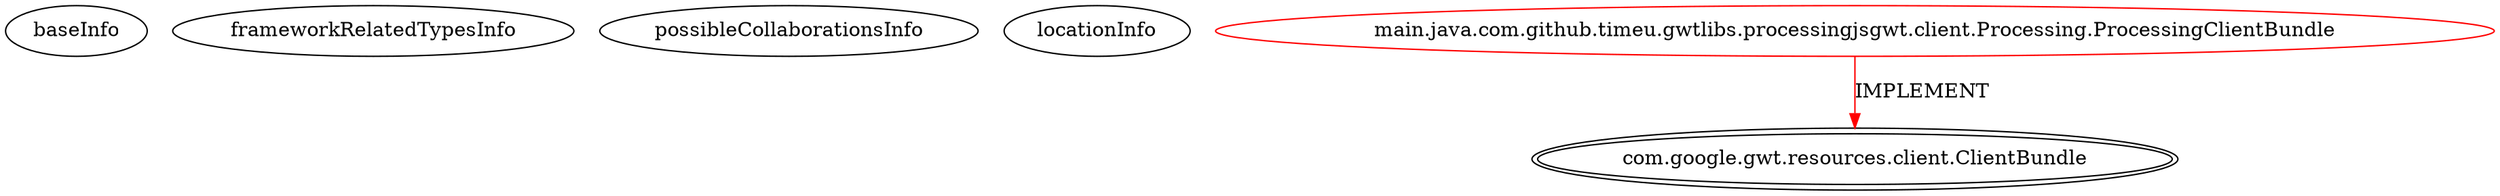 digraph {
baseInfo[graphId=4543,category="extension_graph",isAnonymous=false,possibleRelation=false]
frameworkRelatedTypesInfo[0="com.google.gwt.resources.client.ClientBundle"]
possibleCollaborationsInfo[]
locationInfo[projectName="timeu-processing-js-gwt",filePath="/timeu-processing-js-gwt/processing-js-gwt-master/processingjs-gwt/src/main/java/com/github/timeu/gwtlibs/processingjsgwt/client/Processing.java",contextSignature="ProcessingClientBundle",graphId="4543"]
0[label="main.java.com.github.timeu.gwtlibs.processingjsgwt.client.Processing.ProcessingClientBundle",vertexType="ROOT_CLIENT_CLASS_DECLARATION",isFrameworkType=false,color=red]
1[label="com.google.gwt.resources.client.ClientBundle",vertexType="FRAMEWORK_INTERFACE_TYPE",isFrameworkType=true,peripheries=2]
0->1[label="IMPLEMENT",color=red]
}

